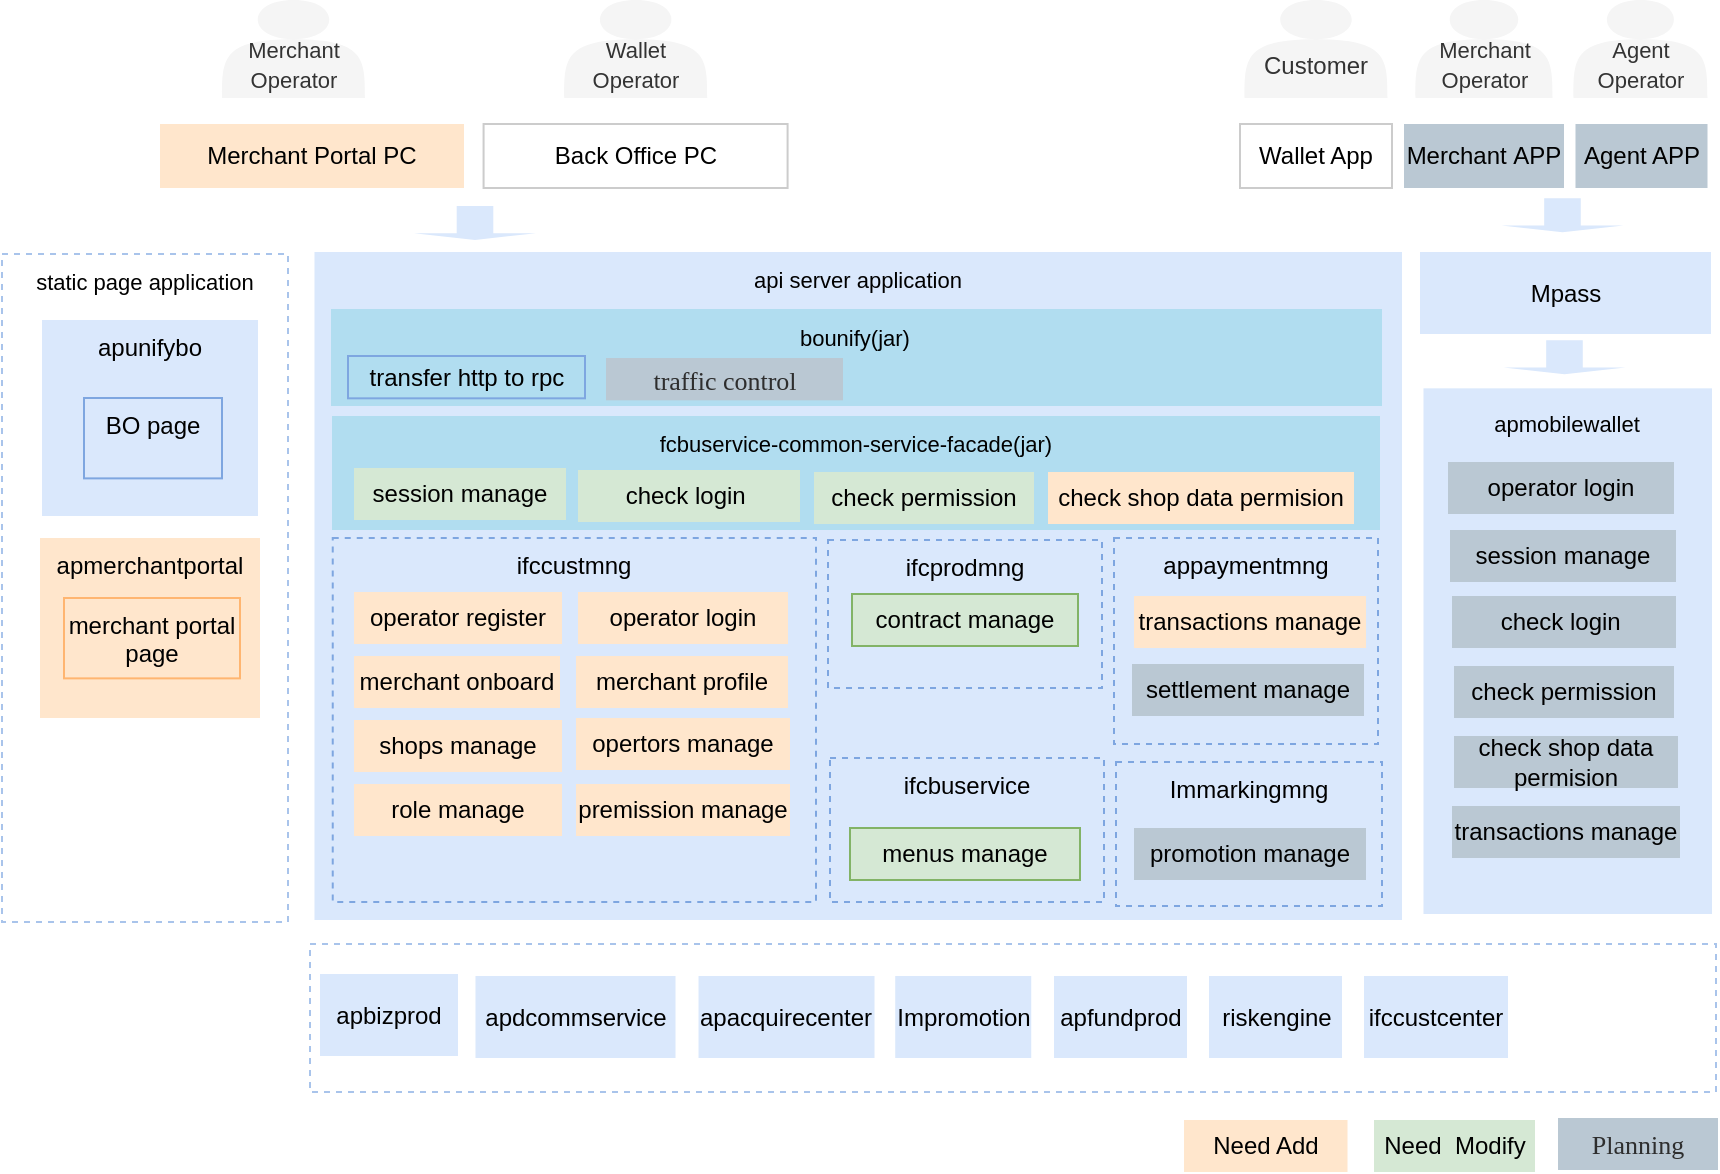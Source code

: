 <mxfile version="20.4.0" type="github" pages="3">
  <diagram id="l6IjyZo5fdcpN0Skcl8L" name="架构图">
    <mxGraphModel dx="2112" dy="905" grid="0" gridSize="10" guides="0" tooltips="1" connect="1" arrows="1" fold="1" page="0" pageScale="1" pageWidth="827" pageHeight="1169" math="0" shadow="0">
      <root>
        <mxCell id="0" />
        <mxCell id="1" parent="0" />
        <mxCell id="gUw__0QMvd1f6hiJ85dU-83" value="&lt;span style=&quot;font-size: 11px;&quot;&gt;api server application&lt;/span&gt;" style="rounded=0;whiteSpace=wrap;html=1;fillColor=#dae8fc;strokeColor=none;verticalAlign=top;" parent="1" vertex="1">
          <mxGeometry x="138.25" y="194" width="543.75" height="334" as="geometry" />
        </mxCell>
        <mxCell id="gUw__0QMvd1f6hiJ85dU-7" value="Merchant&amp;nbsp;APP" style="rounded=0;whiteSpace=wrap;html=1;fillColor=#bac8d3;strokeColor=none;" parent="1" vertex="1">
          <mxGeometry x="683" y="130" width="80" height="32" as="geometry" />
        </mxCell>
        <mxCell id="gUw__0QMvd1f6hiJ85dU-11" value="" style="rounded=0;whiteSpace=wrap;html=1;fillColor=#dae8fc;strokeColor=none;" parent="1" vertex="1">
          <mxGeometry x="692.74" y="262.17" width="144.25" height="262.83" as="geometry" />
        </mxCell>
        <mxCell id="gUw__0QMvd1f6hiJ85dU-13" value="Mpass" style="rounded=0;whiteSpace=wrap;html=1;fillColor=#dae8fc;strokeColor=none;" parent="1" vertex="1">
          <mxGeometry x="691" y="194" width="145.5" height="41" as="geometry" />
        </mxCell>
        <mxCell id="gUw__0QMvd1f6hiJ85dU-90" value="ifccustmng" style="rounded=0;whiteSpace=wrap;html=1;fillColor=none;strokeColor=#7EA6E0;dashed=1;verticalAlign=top;" parent="1" vertex="1">
          <mxGeometry x="147.37" y="337" width="241.63" height="182" as="geometry" />
        </mxCell>
        <mxCell id="gUw__0QMvd1f6hiJ85dU-91" value="appaymentmng" style="rounded=0;whiteSpace=wrap;html=1;fillColor=none;strokeColor=#7EA6E0;dashed=1;verticalAlign=top;" parent="1" vertex="1">
          <mxGeometry x="538" y="337" width="132" height="103" as="geometry" />
        </mxCell>
        <mxCell id="gUw__0QMvd1f6hiJ85dU-94" value="Immarkingmng" style="rounded=0;whiteSpace=wrap;html=1;fillColor=none;strokeColor=#7EA6E0;dashed=1;verticalAlign=top;" parent="1" vertex="1">
          <mxGeometry x="539" y="449" width="133" height="72" as="geometry" />
        </mxCell>
        <mxCell id="gUw__0QMvd1f6hiJ85dU-95" value="ifcbuservice" style="rounded=0;whiteSpace=wrap;html=1;fillColor=none;strokeColor=#7EA6E0;dashed=1;verticalAlign=top;" parent="1" vertex="1">
          <mxGeometry x="396" y="447" width="137" height="72" as="geometry" />
        </mxCell>
        <mxCell id="gUw__0QMvd1f6hiJ85dU-112" value="&lt;div style=&quot;text-align: start;&quot;&gt;&lt;span style=&quot;caret-color: rgb(46, 46, 46);&quot;&gt;Merchant Portal PC&lt;/span&gt;&lt;/div&gt;" style="rounded=0;whiteSpace=wrap;html=1;fillColor=#ffe6cc;strokeColor=none;" parent="1" vertex="1">
          <mxGeometry x="61.0" y="130" width="152" height="32" as="geometry" />
        </mxCell>
        <mxCell id="gUw__0QMvd1f6hiJ85dU-113" value="&lt;font style=&quot;font-size: 11px;&quot;&gt;&lt;br style=&quot;font-size: 11px;&quot;&gt;Agent&lt;br&gt;Operator&lt;/font&gt;" style="shape=actor;whiteSpace=wrap;html=1;fillColor=#f5f5f5;strokeColor=none;fontColor=#333333;" parent="1" vertex="1">
          <mxGeometry x="767.75" y="68" width="67" height="49" as="geometry" />
        </mxCell>
        <mxCell id="gUw__0QMvd1f6hiJ85dU-116" value="&lt;div style=&quot;text-align: start;&quot;&gt;&lt;span style=&quot;font-size: 11px; text-align: center;&quot;&gt;static page application&lt;/span&gt;&lt;br&gt;&lt;/div&gt;" style="rounded=0;whiteSpace=wrap;html=1;fillColor=none;dashed=1;verticalAlign=top;horizontal=1;strokeColor=#A9C4EB;" parent="1" vertex="1">
          <mxGeometry x="-18" y="195" width="143" height="334" as="geometry" />
        </mxCell>
        <mxCell id="gUw__0QMvd1f6hiJ85dU-124" value="&lt;span style=&quot;font-size: 11px;&quot;&gt;bounify(jar)&amp;nbsp;&lt;/span&gt;" style="rounded=0;whiteSpace=wrap;html=1;fillColor=#b1ddf0;strokeColor=none;verticalAlign=top;" parent="1" vertex="1">
          <mxGeometry x="146.5" y="222.5" width="525.5" height="48.5" as="geometry" />
        </mxCell>
        <mxCell id="gUw__0QMvd1f6hiJ85dU-128" value="ifcprodmng" style="rounded=0;whiteSpace=wrap;html=1;fillColor=none;strokeColor=#7EA6E0;dashed=1;align=center;horizontal=1;verticalAlign=top;" parent="1" vertex="1">
          <mxGeometry x="395" y="338" width="137" height="74" as="geometry" />
        </mxCell>
        <mxCell id="gUw__0QMvd1f6hiJ85dU-130" value="Agent APP" style="rounded=0;whiteSpace=wrap;html=1;fillColor=#bac8d3;strokeColor=none;" parent="1" vertex="1">
          <mxGeometry x="768.75" y="130" width="66" height="32" as="geometry" />
        </mxCell>
        <mxCell id="gUw__0QMvd1f6hiJ85dU-133" value="&lt;font style=&quot;font-size: 11px;&quot;&gt;&lt;br style=&quot;font-size: 11px;&quot;&gt;Merchant &lt;br&gt;Operator&lt;/font&gt;" style="shape=actor;whiteSpace=wrap;html=1;fillColor=#f5f5f5;strokeColor=none;fontColor=#333333;" parent="1" vertex="1">
          <mxGeometry x="92" y="68" width="71.5" height="49" as="geometry" />
        </mxCell>
        <mxCell id="gUw__0QMvd1f6hiJ85dU-134" value="&lt;font style=&quot;font-size: 11px;&quot;&gt;&lt;br style=&quot;font-size: 11px;&quot;&gt;Merchant&lt;br&gt;Operator&lt;/font&gt;" style="shape=actor;whiteSpace=wrap;html=1;fillColor=#f5f5f5;strokeColor=none;fontColor=#333333;" parent="1" vertex="1">
          <mxGeometry x="688.75" y="68" width="68.5" height="49" as="geometry" />
        </mxCell>
        <mxCell id="gUw__0QMvd1f6hiJ85dU-136" value="&lt;font style=&quot;font-size: 11px;&quot;&gt;&lt;br style=&quot;font-size: 11px;&quot;&gt;Wallet&lt;br&gt;Operator&lt;/font&gt;" style="shape=actor;whiteSpace=wrap;html=1;fillColor=#f5f5f5;strokeColor=none;fontColor=#333333;" parent="1" vertex="1">
          <mxGeometry x="263.13" y="68" width="71.5" height="49" as="geometry" />
        </mxCell>
        <mxCell id="gUw__0QMvd1f6hiJ85dU-137" value="&lt;div style=&quot;text-align: start;&quot;&gt;&lt;span style=&quot;caret-color: rgb(46, 46, 46);&quot;&gt;Back Office PC&lt;/span&gt;&lt;/div&gt;" style="rounded=0;whiteSpace=wrap;html=1;fillColor=none;strokeColor=#CCCCCC;" parent="1" vertex="1">
          <mxGeometry x="222.79" y="130" width="152" height="32" as="geometry" />
        </mxCell>
        <mxCell id="gUw__0QMvd1f6hiJ85dU-150" value="Need&amp;nbsp; Modify" style="rounded=0;whiteSpace=wrap;html=1;fillColor=#d5e8d4;strokeColor=none;" parent="1" vertex="1">
          <mxGeometry x="668" y="628" width="80.5" height="26" as="geometry" />
        </mxCell>
        <mxCell id="gUw__0QMvd1f6hiJ85dU-151" value="&lt;div style=&quot;text-align: start;&quot;&gt;&lt;span style=&quot;background-color: initial; font-size: 13px; caret-color: rgb(46, 46, 46);&quot;&gt;&lt;font face=&quot;Hei&quot; color=&quot;#2e2e2e&quot;&gt;Planning&lt;/font&gt;&lt;/span&gt;&lt;/div&gt;" style="rounded=0;whiteSpace=wrap;html=1;fillColor=#bac8d3;strokeColor=none;" parent="1" vertex="1">
          <mxGeometry x="760" y="627" width="80" height="26" as="geometry" />
        </mxCell>
        <mxCell id="gUw__0QMvd1f6hiJ85dU-153" value="" style="rounded=0;whiteSpace=wrap;html=1;dashed=1;fillColor=none;strokeColor=#A9C4EB;" parent="1" vertex="1">
          <mxGeometry x="136" y="540" width="703" height="74" as="geometry" />
        </mxCell>
        <mxCell id="gUw__0QMvd1f6hiJ85dU-164" value="apbizprod" style="rounded=0;whiteSpace=wrap;html=1;fillColor=#dae8fc;strokeColor=none;" parent="1" vertex="1">
          <mxGeometry x="141" y="555" width="69" height="41" as="geometry" />
        </mxCell>
        <mxCell id="gUw__0QMvd1f6hiJ85dU-165" value="apdcommservice" style="rounded=0;whiteSpace=wrap;html=1;fillColor=#dae8fc;strokeColor=none;" parent="1" vertex="1">
          <mxGeometry x="218.75" y="556" width="100" height="41" as="geometry" />
        </mxCell>
        <mxCell id="gUw__0QMvd1f6hiJ85dU-166" value="&lt;div style=&quot;text-align: left;&quot;&gt;apacquirecenter&lt;/div&gt;" style="rounded=0;whiteSpace=wrap;html=1;fillColor=#dae8fc;strokeColor=none;" parent="1" vertex="1">
          <mxGeometry x="330.26" y="556" width="88" height="41" as="geometry" />
        </mxCell>
        <mxCell id="gUw__0QMvd1f6hiJ85dU-167" value="Impromotion" style="rounded=0;whiteSpace=wrap;html=1;fillColor=#dae8fc;strokeColor=none;" parent="1" vertex="1">
          <mxGeometry x="428.62" y="556" width="68" height="41" as="geometry" />
        </mxCell>
        <mxCell id="gUw__0QMvd1f6hiJ85dU-168" value="apfundprod" style="rounded=0;whiteSpace=wrap;html=1;fillColor=#dae8fc;strokeColor=none;" parent="1" vertex="1">
          <mxGeometry x="508" y="556" width="66.5" height="41" as="geometry" />
        </mxCell>
        <mxCell id="gUw__0QMvd1f6hiJ85dU-176" value="riskengine" style="rounded=0;whiteSpace=wrap;html=1;fillColor=#dae8fc;strokeColor=none;" parent="1" vertex="1">
          <mxGeometry x="585.5" y="556" width="66.5" height="41" as="geometry" />
        </mxCell>
        <mxCell id="gUw__0QMvd1f6hiJ85dU-183" value="&lt;span style=&quot;font-size: 11px;&quot;&gt;fcbuservice-common-service-facade(jar)&lt;/span&gt;" style="rounded=0;whiteSpace=wrap;html=1;fillColor=#b1ddf0;strokeColor=none;verticalAlign=top;" parent="1" vertex="1">
          <mxGeometry x="147" y="276" width="524" height="57" as="geometry" />
        </mxCell>
        <mxCell id="gUw__0QMvd1f6hiJ85dU-179" value="ifccustcenter" style="rounded=0;whiteSpace=wrap;html=1;fillColor=#dae8fc;strokeColor=none;" parent="1" vertex="1">
          <mxGeometry x="663" y="556" width="72" height="41" as="geometry" />
        </mxCell>
        <mxCell id="gUw__0QMvd1f6hiJ85dU-152" value="session manage" style="rounded=0;whiteSpace=wrap;html=1;fillColor=#d5e8d4;strokeColor=none;" parent="1" vertex="1">
          <mxGeometry x="158" y="302" width="106" height="26" as="geometry" />
        </mxCell>
        <mxCell id="gUw__0QMvd1f6hiJ85dU-147" value="check login&amp;nbsp;" style="rounded=0;whiteSpace=wrap;html=1;fillColor=#bac8d3;strokeColor=none;" parent="1" vertex="1">
          <mxGeometry x="707" y="366" width="112" height="26" as="geometry" />
        </mxCell>
        <mxCell id="gUw__0QMvd1f6hiJ85dU-186" value="check shop data permision" style="rounded=0;whiteSpace=wrap;html=1;fillColor=#ffe6cc;strokeColor=none;" parent="1" vertex="1">
          <mxGeometry x="505" y="304" width="153" height="26" as="geometry" />
        </mxCell>
        <mxCell id="gUw__0QMvd1f6hiJ85dU-191" value="&lt;span style=&quot;text-align: start; caret-color: rgb(46, 46, 46);&quot;&gt;apunifybo&lt;/span&gt;" style="rounded=0;whiteSpace=wrap;html=1;fillColor=#dae8fc;verticalAlign=top;strokeColor=none;" parent="1" vertex="1">
          <mxGeometry x="2" y="228" width="108" height="98" as="geometry" />
        </mxCell>
        <mxCell id="gUw__0QMvd1f6hiJ85dU-192" value="&lt;div style=&quot;&quot;&gt;&lt;span style=&quot;background-color: initial;&quot;&gt;apmerchantportal&lt;/span&gt;&lt;/div&gt;" style="rounded=0;whiteSpace=wrap;html=1;fillColor=#ffe6cc;strokeColor=none;align=center;verticalAlign=top;" parent="1" vertex="1">
          <mxGeometry x="1" y="337" width="110" height="90" as="geometry" />
        </mxCell>
        <mxCell id="gUw__0QMvd1f6hiJ85dU-196" value="transfer http to rpc" style="rounded=0;whiteSpace=wrap;html=1;fillColor=none;strokeColor=#7EA6E0;" parent="1" vertex="1">
          <mxGeometry x="155" y="246" width="118.5" height="21.17" as="geometry" />
        </mxCell>
        <mxCell id="gUw__0QMvd1f6hiJ85dU-203" value="&lt;span style=&quot;caret-color: rgb(46, 46, 46); color: rgb(46, 46, 46); font-family: Hei; font-size: 13px; text-align: start; text-size-adjust: auto;&quot;&gt;traffic control&lt;/span&gt;" style="rounded=0;whiteSpace=wrap;html=1;fillColor=#bac8d3;strokeColor=none;" parent="1" vertex="1">
          <mxGeometry x="284" y="247" width="118.5" height="21.17" as="geometry" />
        </mxCell>
        <mxCell id="gUw__0QMvd1f6hiJ85dU-216" value="Need Add" style="rounded=0;whiteSpace=wrap;html=1;fillColor=#ffe6cc;strokeColor=none;" parent="1" vertex="1">
          <mxGeometry x="573" y="628" width="81.75" height="26" as="geometry" />
        </mxCell>
        <mxCell id="0PItweGvUpUwZC_dojW7-5" value="" style="shape=singleArrow;direction=south;whiteSpace=wrap;html=1;strokeColor=none;fillColor=#dae8fc;" vertex="1" parent="1">
          <mxGeometry x="188" y="171" width="61" height="17" as="geometry" />
        </mxCell>
        <mxCell id="0PItweGvUpUwZC_dojW7-6" value="" style="shape=singleArrow;direction=south;whiteSpace=wrap;html=1;strokeColor=none;fillColor=#dae8fc;" vertex="1" parent="1">
          <mxGeometry x="731.74" y="167.17" width="61" height="17" as="geometry" />
        </mxCell>
        <mxCell id="0PItweGvUpUwZC_dojW7-8" value="" style="shape=singleArrow;direction=south;whiteSpace=wrap;html=1;strokeColor=none;fillColor=#dae8fc;" vertex="1" parent="1">
          <mxGeometry x="732.74" y="238.17" width="61" height="17" as="geometry" />
        </mxCell>
        <mxCell id="0PItweGvUpUwZC_dojW7-10" value="apmobilewallet" style="text;html=1;strokeColor=none;fillColor=none;align=center;verticalAlign=middle;whiteSpace=wrap;rounded=0;fontSize=11;" vertex="1" parent="1">
          <mxGeometry x="699.37" y="265.17" width="131" height="30" as="geometry" />
        </mxCell>
        <mxCell id="0PItweGvUpUwZC_dojW7-12" value="&lt;br&gt;Customer" style="shape=actor;whiteSpace=wrap;html=1;fillColor=#f5f5f5;strokeColor=none;fontColor=#333333;" vertex="1" parent="1">
          <mxGeometry x="603.25" y="68" width="71.5" height="49" as="geometry" />
        </mxCell>
        <mxCell id="0PItweGvUpUwZC_dojW7-13" value="&lt;div style=&quot;text-align: start;&quot;&gt;&lt;span style=&quot;caret-color: rgb(46, 46, 46);&quot;&gt;Wallet App&lt;/span&gt;&lt;/div&gt;" style="rounded=0;whiteSpace=wrap;html=1;fillColor=none;strokeColor=#CCCCCC;" vertex="1" parent="1">
          <mxGeometry x="601" y="130" width="76" height="32" as="geometry" />
        </mxCell>
        <mxCell id="0PItweGvUpUwZC_dojW7-14" value="merchant portal page" style="rounded=0;whiteSpace=wrap;html=1;fillColor=none;strokeColor=#FFB570;verticalAlign=top;" vertex="1" parent="1">
          <mxGeometry x="13" y="367" width="88" height="40.19" as="geometry" />
        </mxCell>
        <mxCell id="0PItweGvUpUwZC_dojW7-16" value="BO page" style="rounded=0;whiteSpace=wrap;html=1;fillColor=none;strokeColor=#7EA6E0;verticalAlign=top;" vertex="1" parent="1">
          <mxGeometry x="23" y="267" width="69" height="40.19" as="geometry" />
        </mxCell>
        <mxCell id="0PItweGvUpUwZC_dojW7-18" value="operator register" style="rounded=0;whiteSpace=wrap;html=1;fillColor=#ffe6cc;strokeColor=none;" vertex="1" parent="1">
          <mxGeometry x="158" y="364" width="104" height="26" as="geometry" />
        </mxCell>
        <mxCell id="0PItweGvUpUwZC_dojW7-19" value="operator login" style="rounded=0;whiteSpace=wrap;html=1;fillColor=#ffe6cc;strokeColor=none;" vertex="1" parent="1">
          <mxGeometry x="270" y="364" width="105" height="26" as="geometry" />
        </mxCell>
        <mxCell id="0PItweGvUpUwZC_dojW7-20" value="merchant profile" style="rounded=0;whiteSpace=wrap;html=1;fillColor=#ffe6cc;strokeColor=none;" vertex="1" parent="1">
          <mxGeometry x="269" y="396" width="106" height="26" as="geometry" />
        </mxCell>
        <mxCell id="0PItweGvUpUwZC_dojW7-21" value="merchant onboard" style="rounded=0;whiteSpace=wrap;html=1;fillColor=#ffe6cc;strokeColor=none;" vertex="1" parent="1">
          <mxGeometry x="158" y="396" width="103" height="26" as="geometry" />
        </mxCell>
        <mxCell id="0PItweGvUpUwZC_dojW7-22" value="shops manage" style="rounded=0;whiteSpace=wrap;html=1;fillColor=#ffe6cc;strokeColor=none;" vertex="1" parent="1">
          <mxGeometry x="158" y="428" width="104" height="26" as="geometry" />
        </mxCell>
        <mxCell id="0PItweGvUpUwZC_dojW7-23" value="contract manage" style="rounded=0;whiteSpace=wrap;html=1;fillColor=#d5e8d4;strokeColor=#82b366;" vertex="1" parent="1">
          <mxGeometry x="407" y="365" width="113" height="26" as="geometry" />
        </mxCell>
        <mxCell id="0PItweGvUpUwZC_dojW7-24" value="transactions manage" style="rounded=0;whiteSpace=wrap;html=1;fillColor=#ffe6cc;strokeColor=none;" vertex="1" parent="1">
          <mxGeometry x="548" y="366" width="116" height="26" as="geometry" />
        </mxCell>
        <mxCell id="0PItweGvUpUwZC_dojW7-26" value="opertors manage" style="rounded=0;whiteSpace=wrap;html=1;fillColor=#ffe6cc;strokeColor=none;" vertex="1" parent="1">
          <mxGeometry x="269" y="427" width="107" height="26" as="geometry" />
        </mxCell>
        <mxCell id="0PItweGvUpUwZC_dojW7-27" value="menus manage" style="rounded=0;whiteSpace=wrap;html=1;fillColor=#d5e8d4;strokeColor=#82b366;" vertex="1" parent="1">
          <mxGeometry x="406" y="482" width="115" height="26" as="geometry" />
        </mxCell>
        <mxCell id="0PItweGvUpUwZC_dojW7-32" value="settlement manage" style="rounded=0;whiteSpace=wrap;html=1;fillColor=#bac8d3;strokeColor=none;" vertex="1" parent="1">
          <mxGeometry x="547" y="400" width="116" height="26" as="geometry" />
        </mxCell>
        <mxCell id="0PItweGvUpUwZC_dojW7-34" value="promotion manage" style="rounded=0;whiteSpace=wrap;html=1;fillColor=#bac8d3;strokeColor=none;" vertex="1" parent="1">
          <mxGeometry x="548" y="482" width="116" height="26" as="geometry" />
        </mxCell>
        <mxCell id="0PItweGvUpUwZC_dojW7-35" value="operator login" style="rounded=0;whiteSpace=wrap;html=1;fillColor=#bac8d3;strokeColor=none;" vertex="1" parent="1">
          <mxGeometry x="705" y="299" width="113" height="26" as="geometry" />
        </mxCell>
        <mxCell id="0PItweGvUpUwZC_dojW7-36" value="transactions manage" style="rounded=0;whiteSpace=wrap;html=1;fillColor=#bac8d3;strokeColor=none;" vertex="1" parent="1">
          <mxGeometry x="707" y="471" width="114" height="26" as="geometry" />
        </mxCell>
        <mxCell id="0tpOPE05l1c76A8RjWi4-1" value="role manage" style="rounded=0;whiteSpace=wrap;html=1;fillColor=#ffe6cc;strokeColor=none;" vertex="1" parent="1">
          <mxGeometry x="158" y="460" width="104" height="26" as="geometry" />
        </mxCell>
        <mxCell id="0tpOPE05l1c76A8RjWi4-2" value="premission manage" style="rounded=0;whiteSpace=wrap;html=1;fillColor=#ffe6cc;strokeColor=none;" vertex="1" parent="1">
          <mxGeometry x="269" y="460" width="107" height="26" as="geometry" />
        </mxCell>
        <mxCell id="0tpOPE05l1c76A8RjWi4-3" value="session manage" style="rounded=0;whiteSpace=wrap;html=1;fillColor=#bac8d3;strokeColor=none;" vertex="1" parent="1">
          <mxGeometry x="706" y="333" width="113" height="26" as="geometry" />
        </mxCell>
        <mxCell id="0tpOPE05l1c76A8RjWi4-4" value="check permission" style="rounded=0;whiteSpace=wrap;html=1;fillColor=#bac8d3;strokeColor=none;" vertex="1" parent="1">
          <mxGeometry x="708" y="401" width="110" height="26" as="geometry" />
        </mxCell>
        <mxCell id="0tpOPE05l1c76A8RjWi4-5" value="check shop data permision" style="rounded=0;whiteSpace=wrap;html=1;fillColor=#bac8d3;strokeColor=none;" vertex="1" parent="1">
          <mxGeometry x="708" y="436" width="112" height="26" as="geometry" />
        </mxCell>
        <mxCell id="0tpOPE05l1c76A8RjWi4-6" value="check login&amp;nbsp;" style="rounded=0;whiteSpace=wrap;html=1;fillColor=#d5e8d4;strokeColor=none;" vertex="1" parent="1">
          <mxGeometry x="270" y="303" width="111" height="26" as="geometry" />
        </mxCell>
        <mxCell id="0tpOPE05l1c76A8RjWi4-8" value="check permission" style="rounded=0;whiteSpace=wrap;html=1;fillColor=#d5e8d4;strokeColor=none;" vertex="1" parent="1">
          <mxGeometry x="388" y="304" width="110" height="26" as="geometry" />
        </mxCell>
      </root>
    </mxGraphModel>
  </diagram>
  <diagram id="NJrbrJyJQJAPIaUyY62x" name="网络拓扑">
    <mxGraphModel dx="-514" dy="546" grid="0" gridSize="10" guides="0" tooltips="1" connect="1" arrows="1" fold="1" page="0" pageScale="1" pageWidth="827" pageHeight="1169" math="0" shadow="0">
      <root>
        <mxCell id="0" />
        <mxCell id="1" parent="0" />
        <mxCell id="pxnleNEEJ_q1W1uwg3gZ-45" value="" style="verticalLabelPosition=bottom;verticalAlign=top;html=1;shape=mxgraph.basic.rect;fillColor2=none;strokeWidth=1;size=20;indent=5;" vertex="1" parent="1">
          <mxGeometry x="1054" y="195" width="887" height="791" as="geometry" />
        </mxCell>
        <mxCell id="pxnleNEEJ_q1W1uwg3gZ-51" style="edgeStyle=orthogonalEdgeStyle;rounded=0;orthogonalLoop=1;jettySize=auto;html=1;" edge="1" parent="1" source="pxnleNEEJ_q1W1uwg3gZ-37" target="pxnleNEEJ_q1W1uwg3gZ-50">
          <mxGeometry relative="1" as="geometry" />
        </mxCell>
        <mxCell id="Ul7ilkH2tTHC6hC8gkXl-3" value="HTTPS" style="edgeLabel;html=1;align=center;verticalAlign=middle;resizable=0;points=[];" vertex="1" connectable="0" parent="pxnleNEEJ_q1W1uwg3gZ-51">
          <mxGeometry x="-0.947" y="2" relative="1" as="geometry">
            <mxPoint y="18" as="offset" />
          </mxGeometry>
        </mxCell>
        <mxCell id="pxnleNEEJ_q1W1uwg3gZ-37" value="" style="image;html=1;labelBackgroundColor=#ffffff;image=img/lib/clip_art/networking/Cloud_128x128.png;rounded=1;shadow=0;comic=0;strokeWidth=2;fontSize=22;labelPosition=center;verticalLabelPosition=top;align=center;verticalAlign=bottom;" vertex="1" parent="1">
          <mxGeometry x="1428" y="71" width="80" height="80" as="geometry" />
        </mxCell>
        <mxCell id="pxnleNEEJ_q1W1uwg3gZ-46" value="Publlic Cloud" style="edgeLabel;html=1;align=center;verticalAlign=middle;resizable=0;points=[];" vertex="1" connectable="0" parent="1">
          <mxGeometry x="1122" y="227.997" as="geometry">
            <mxPoint x="-21" y="-6" as="offset" />
          </mxGeometry>
        </mxCell>
        <mxCell id="pxnleNEEJ_q1W1uwg3gZ-49" value="WAF" style="edgeLabel;html=1;align=center;verticalAlign=middle;resizable=0;points=[];" vertex="1" connectable="0" parent="1">
          <mxGeometry x="1704" y="392.997" as="geometry">
            <mxPoint x="-236" y="-1" as="offset" />
          </mxGeometry>
        </mxCell>
        <mxCell id="pxnleNEEJ_q1W1uwg3gZ-56" style="edgeStyle=orthogonalEdgeStyle;rounded=0;orthogonalLoop=1;jettySize=auto;html=1;entryX=0.5;entryY=0;entryDx=0;entryDy=0;entryPerimeter=0;" edge="1" parent="1" source="pxnleNEEJ_q1W1uwg3gZ-50" target="pxnleNEEJ_q1W1uwg3gZ-55">
          <mxGeometry relative="1" as="geometry" />
        </mxCell>
        <mxCell id="pxnleNEEJ_q1W1uwg3gZ-50" value="" style="sketch=0;points=[[0,0,0],[0.25,0,0],[0.5,0,0],[0.75,0,0],[1,0,0],[0,1,0],[0.25,1,0],[0.5,1,0],[0.75,1,0],[1,1,0],[0,0.25,0],[0,0.5,0],[0,0.75,0],[1,0.25,0],[1,0.5,0],[1,0.75,0]];outlineConnect=0;fontColor=#232F3E;gradientColor=#F54749;gradientDirection=north;fillColor=#C7131F;strokeColor=#ffffff;dashed=0;verticalLabelPosition=bottom;verticalAlign=top;align=center;html=1;fontSize=12;fontStyle=0;aspect=fixed;shape=mxgraph.aws4.resourceIcon;resIcon=mxgraph.aws4.waf;" vertex="1" parent="1">
          <mxGeometry x="1432" y="302" width="71" height="78" as="geometry" />
        </mxCell>
        <mxCell id="pxnleNEEJ_q1W1uwg3gZ-52" value="" style="sketch=0;points=[[0,0,0],[0.25,0,0],[0.5,0,0],[0.75,0,0],[1,0,0],[0,1,0],[0.25,1,0],[0.5,1,0],[0.75,1,0],[1,1,0],[0,0.25,0],[0,0.5,0],[0,0.75,0],[1,0.25,0],[1,0.5,0],[1,0.75,0]];outlineConnect=0;fontColor=#232F3E;gradientColor=#945DF2;gradientDirection=north;fillColor=#5A30B5;strokeColor=#ffffff;dashed=0;verticalLabelPosition=bottom;verticalAlign=top;align=center;html=1;fontSize=12;fontStyle=0;aspect=fixed;shape=mxgraph.aws4.resourceIcon;resIcon=mxgraph.aws4.cloudfront;" vertex="1" parent="1">
          <mxGeometry x="1711" y="219" width="78" height="78" as="geometry" />
        </mxCell>
        <mxCell id="pxnleNEEJ_q1W1uwg3gZ-53" value="CDN" style="edgeLabel;html=1;align=center;verticalAlign=middle;resizable=0;points=[];" vertex="1" connectable="0" parent="1">
          <mxGeometry x="1769" y="323.997" as="geometry">
            <mxPoint x="-21" y="-6" as="offset" />
          </mxGeometry>
        </mxCell>
        <mxCell id="pxnleNEEJ_q1W1uwg3gZ-55" value="" style="sketch=0;points=[[0,0,0],[0.25,0,0],[0.5,0,0],[0.75,0,0],[1,0,0],[0,1,0],[0.25,1,0],[0.5,1,0],[0.75,1,0],[1,1,0],[0,0.25,0],[0,0.5,0],[0,0.75,0],[1,0.25,0],[1,0.5,0],[1,0.75,0]];outlineConnect=0;fontColor=#232F3E;gradientColor=#F54749;gradientDirection=north;fillColor=#C7131F;strokeColor=#ffffff;dashed=0;verticalLabelPosition=bottom;verticalAlign=top;align=center;html=1;fontSize=12;fontStyle=0;aspect=fixed;shape=mxgraph.aws4.resourceIcon;resIcon=mxgraph.aws4.shield;" vertex="1" parent="1">
          <mxGeometry x="1429" y="423" width="78" height="78" as="geometry" />
        </mxCell>
        <mxCell id="pxnleNEEJ_q1W1uwg3gZ-57" style="edgeStyle=orthogonalEdgeStyle;rounded=0;orthogonalLoop=1;jettySize=auto;html=1;entryX=0;entryY=0.5;entryDx=0;entryDy=0;entryPerimeter=0;" edge="1" parent="1">
          <mxGeometry relative="1" as="geometry">
            <mxPoint x="1472" y="239" as="sourcePoint" />
            <mxPoint x="1712" y="239" as="targetPoint" />
          </mxGeometry>
        </mxCell>
        <mxCell id="pxnleNEEJ_q1W1uwg3gZ-58" value="static web content&amp;nbsp;" style="edgeLabel;html=1;align=center;verticalAlign=middle;resizable=0;points=[];" vertex="1" connectable="0" parent="pxnleNEEJ_q1W1uwg3gZ-57">
          <mxGeometry x="-0.304" relative="1" as="geometry">
            <mxPoint x="29" y="-17" as="offset" />
          </mxGeometry>
        </mxCell>
        <mxCell id="pxnleNEEJ_q1W1uwg3gZ-60" value="Shield" style="edgeLabel;html=1;align=center;verticalAlign=middle;resizable=0;points=[];" vertex="1" connectable="0" parent="1">
          <mxGeometry x="1702" y="513.997" as="geometry">
            <mxPoint x="-236" y="-1" as="offset" />
          </mxGeometry>
        </mxCell>
        <mxCell id="pxnleNEEJ_q1W1uwg3gZ-61" value="DDOS protection" style="edgeLabel;html=1;align=center;verticalAlign=middle;resizable=0;points=[];" vertex="1" connectable="0" parent="1">
          <mxGeometry x="1372" y="459.997" as="geometry">
            <mxPoint x="-12" y="-4" as="offset" />
          </mxGeometry>
        </mxCell>
        <mxCell id="pxnleNEEJ_q1W1uwg3gZ-65" value="Firewall" style="edgeLabel;html=1;align=center;verticalAlign=middle;resizable=0;points=[];" vertex="1" connectable="0" parent="1">
          <mxGeometry x="1378" y="346.997" as="geometry">
            <mxPoint y="-4" as="offset" />
          </mxGeometry>
        </mxCell>
        <mxCell id="pxnleNEEJ_q1W1uwg3gZ-67" value="" style="verticalLabelPosition=bottom;verticalAlign=top;html=1;shape=mxgraph.basic.rect;fillColor2=none;strokeWidth=1;size=20;indent=5;" vertex="1" parent="1">
          <mxGeometry x="1095" y="551" width="810" height="423" as="geometry" />
        </mxCell>
        <mxCell id="pxnleNEEJ_q1W1uwg3gZ-68" value="VPC" style="edgeLabel;html=1;align=center;verticalAlign=middle;resizable=0;points=[];" vertex="1" connectable="0" parent="1">
          <mxGeometry x="1227" y="568.997" as="geometry">
            <mxPoint x="-98" y="2" as="offset" />
          </mxGeometry>
        </mxCell>
        <mxCell id="OC6Tf1tVyZVRk4eGL-ns-2" style="edgeStyle=orthogonalEdgeStyle;rounded=0;orthogonalLoop=1;jettySize=auto;html=1;" edge="1" parent="1" source="pxnleNEEJ_q1W1uwg3gZ-70">
          <mxGeometry relative="1" as="geometry">
            <mxPoint x="1468" y="698" as="targetPoint" />
          </mxGeometry>
        </mxCell>
        <mxCell id="pxnleNEEJ_q1W1uwg3gZ-70" value="" style="sketch=0;points=[[0,0,0],[0.25,0,0],[0.5,0,0],[0.75,0,0],[1,0,0],[0,1,0],[0.25,1,0],[0.5,1,0],[0.75,1,0],[1,1,0],[0,0.25,0],[0,0.5,0],[0,0.75,0],[1,0.25,0],[1,0.5,0],[1,0.75,0]];outlineConnect=0;fontColor=#232F3E;gradientColor=#945DF2;gradientDirection=north;fillColor=#5A30B5;strokeColor=#ffffff;dashed=0;verticalLabelPosition=bottom;verticalAlign=top;align=center;html=1;fontSize=12;fontStyle=0;aspect=fixed;shape=mxgraph.aws4.resourceIcon;resIcon=mxgraph.aws4.elastic_load_balancing;" vertex="1" parent="1">
          <mxGeometry x="1429" y="580" width="78" height="78" as="geometry" />
        </mxCell>
        <mxCell id="pxnleNEEJ_q1W1uwg3gZ-71" style="edgeStyle=orthogonalEdgeStyle;rounded=0;orthogonalLoop=1;jettySize=auto;html=1;exitX=0.5;exitY=1;exitDx=0;exitDy=0;exitPerimeter=0;" edge="1" parent="1" source="pxnleNEEJ_q1W1uwg3gZ-55">
          <mxGeometry relative="1" as="geometry">
            <mxPoint x="1476.997" y="532" as="sourcePoint" />
            <mxPoint x="1467" y="580" as="targetPoint" />
          </mxGeometry>
        </mxCell>
        <mxCell id="pxnleNEEJ_q1W1uwg3gZ-72" value="NLB" style="edgeLabel;html=1;align=center;verticalAlign=middle;resizable=0;points=[];" vertex="1" connectable="0" parent="1">
          <mxGeometry x="1704" y="672.997" as="geometry">
            <mxPoint x="-236" y="-1" as="offset" />
          </mxGeometry>
        </mxCell>
        <mxCell id="pxnleNEEJ_q1W1uwg3gZ-75" style="edgeStyle=orthogonalEdgeStyle;rounded=0;orthogonalLoop=1;jettySize=auto;html=1;exitX=0;exitY=0.5;exitDx=0;exitDy=0;exitPerimeter=0;" edge="1" parent="1" source="pxnleNEEJ_q1W1uwg3gZ-52">
          <mxGeometry relative="1" as="geometry">
            <mxPoint x="1481" y="268" as="sourcePoint" />
            <mxPoint x="1468" y="258" as="targetPoint" />
            <Array as="points" />
          </mxGeometry>
        </mxCell>
        <mxCell id="pxnleNEEJ_q1W1uwg3gZ-76" value="&lt;span style=&quot;font-size: 12px;&quot;&gt;get source when&amp;nbsp;&lt;/span&gt;&lt;span style=&quot;font-size: 12px;&quot;&gt;content empty&amp;nbsp;&lt;/span&gt;" style="edgeLabel;html=1;align=center;verticalAlign=middle;resizable=0;points=[];" vertex="1" connectable="0" parent="pxnleNEEJ_q1W1uwg3gZ-75">
          <mxGeometry x="-0.304" relative="1" as="geometry">
            <mxPoint x="-17" y="16" as="offset" />
          </mxGeometry>
        </mxCell>
        <mxCell id="Ko_dO4mjGzbzOHjpeMSx-1" value="&lt;font style=&quot;font-size: 11px;&quot;&gt;Web Page：https://xxx/web/&lt;/font&gt;merchant-portal/&lt;br&gt;Web API：&amp;nbsp; &amp;nbsp;https://xxx/webapi/merchant-portal/" style="text;html=1;strokeColor=none;fillColor=none;align=left;verticalAlign=middle;whiteSpace=wrap;rounded=0;fontSize=11;" vertex="1" parent="1">
          <mxGeometry x="1503" y="31" width="288" height="30" as="geometry" />
        </mxCell>
        <mxCell id="Ul7ilkH2tTHC6hC8gkXl-13" style="edgeStyle=orthogonalEdgeStyle;rounded=0;orthogonalLoop=1;jettySize=auto;html=1;entryX=0.5;entryY=0;entryDx=0;entryDy=0;entryPerimeter=0;" edge="1" parent="1" source="Ko_dO4mjGzbzOHjpeMSx-4" target="Ul7ilkH2tTHC6hC8gkXl-9">
          <mxGeometry relative="1" as="geometry">
            <Array as="points">
              <mxPoint x="1467" y="825" />
              <mxPoint x="1274" y="825" />
            </Array>
          </mxGeometry>
        </mxCell>
        <mxCell id="Ul7ilkH2tTHC6hC8gkXl-14" value="Page" style="edgeLabel;html=1;align=center;verticalAlign=middle;resizable=0;points=[];" vertex="1" connectable="0" parent="Ul7ilkH2tTHC6hC8gkXl-13">
          <mxGeometry x="0.392" relative="1" as="geometry">
            <mxPoint x="23" as="offset" />
          </mxGeometry>
        </mxCell>
        <mxCell id="Ko_dO4mjGzbzOHjpeMSx-4" value="" style="sketch=0;points=[[0,0,0],[0.25,0,0],[0.5,0,0],[0.75,0,0],[1,0,0],[0,1,0],[0.25,1,0],[0.5,1,0],[0.75,1,0],[1,1,0],[0,0.25,0],[0,0.5,0],[0,0.75,0],[1,0.25,0],[1,0.5,0],[1,0.75,0]];outlineConnect=0;fontColor=#232F3E;gradientColor=#60A337;gradientDirection=north;fillColor=#277116;strokeColor=#ffffff;dashed=0;verticalLabelPosition=bottom;verticalAlign=top;align=center;html=1;fontSize=12;fontStyle=0;aspect=fixed;shape=mxgraph.aws4.resourceIcon;resIcon=mxgraph.aws4.cost_and_usage_report;" vertex="1" parent="1">
          <mxGeometry x="1428" y="702" width="78" height="78" as="geometry" />
        </mxCell>
        <mxCell id="Ko_dO4mjGzbzOHjpeMSx-6" value="Nginx" style="edgeLabel;html=1;align=center;verticalAlign=middle;resizable=0;points=[];" vertex="1" connectable="0" parent="1">
          <mxGeometry x="1479" y="801.997" as="geometry">
            <mxPoint x="-12" y="-4" as="offset" />
          </mxGeometry>
        </mxCell>
        <mxCell id="Ul7ilkH2tTHC6hC8gkXl-5" value="&lt;span style=&quot;color: rgb(0, 0, 0); font-family: Helvetica; font-size: 11px; font-style: normal; font-variant-ligatures: normal; font-variant-caps: normal; font-weight: 400; letter-spacing: normal; orphans: 2; text-align: center; text-indent: 0px; text-transform: none; widows: 2; word-spacing: 0px; -webkit-text-stroke-width: 0px; background-color: rgb(255, 255, 255); text-decoration-thickness: initial; text-decoration-style: initial; text-decoration-color: initial; float: none; display: inline !important;&quot;&gt;&amp;nbsp;Merchant Portal&lt;/span&gt;" style="text;whiteSpace=wrap;html=1;" vertex="1" parent="1">
          <mxGeometry x="1324" y="-28" width="96" height="36" as="geometry" />
        </mxCell>
        <mxCell id="Ul7ilkH2tTHC6hC8gkXl-6" value="&lt;span style=&quot;color: rgb(0, 0, 0); font-family: Helvetica; font-size: 11px; font-style: normal; font-variant-ligatures: normal; font-variant-caps: normal; font-weight: 400; letter-spacing: normal; orphans: 2; text-align: center; text-indent: 0px; text-transform: none; widows: 2; word-spacing: 0px; -webkit-text-stroke-width: 0px; background-color: rgb(255, 255, 255); text-decoration-thickness: initial; text-decoration-style: initial; text-decoration-color: initial; float: none; display: inline !important;&quot;&gt;Internet&lt;/span&gt;" style="text;whiteSpace=wrap;html=1;" vertex="1" parent="1">
          <mxGeometry x="1360" y="97" width="75" height="36" as="geometry" />
        </mxCell>
        <mxCell id="Ul7ilkH2tTHC6hC8gkXl-8" style="edgeStyle=orthogonalEdgeStyle;rounded=0;orthogonalLoop=1;jettySize=auto;html=1;entryX=0.5;entryY=0;entryDx=0;entryDy=0;" edge="1" parent="1" source="Ul7ilkH2tTHC6hC8gkXl-7" target="pxnleNEEJ_q1W1uwg3gZ-37">
          <mxGeometry relative="1" as="geometry" />
        </mxCell>
        <mxCell id="Ul7ilkH2tTHC6hC8gkXl-7" value="" style="sketch=0;outlineConnect=0;gradientColor=none;fontColor=#545B64;strokeColor=none;fillColor=#879196;dashed=0;verticalLabelPosition=bottom;verticalAlign=top;align=center;html=1;fontSize=12;fontStyle=0;aspect=fixed;shape=mxgraph.aws4.illustration_desktop;pointerEvents=1" vertex="1" parent="1">
          <mxGeometry x="1436" y="-51.99" width="64" height="75.99" as="geometry" />
        </mxCell>
        <mxCell id="Ul7ilkH2tTHC6hC8gkXl-9" value="" style="sketch=0;points=[[0,0,0],[0.25,0,0],[0.5,0,0],[0.75,0,0],[1,0,0],[0,1,0],[0.25,1,0],[0.5,1,0],[0.75,1,0],[1,1,0],[0,0.25,0],[0,0.5,0],[0,0.75,0],[1,0.25,0],[1,0.5,0],[1,0.75,0]];outlineConnect=0;fontColor=#232F3E;gradientColor=#F78E04;gradientDirection=north;fillColor=#D05C17;strokeColor=#ffffff;dashed=0;verticalLabelPosition=bottom;verticalAlign=top;align=center;html=1;fontSize=12;fontStyle=0;aspect=fixed;shape=mxgraph.aws4.resourceIcon;resIcon=mxgraph.aws4.containers;" vertex="1" parent="1">
          <mxGeometry x="1235" y="856" width="78" height="78" as="geometry" />
        </mxCell>
        <mxCell id="Ul7ilkH2tTHC6hC8gkXl-10" value="" style="sketch=0;points=[[0,0,0],[0.25,0,0],[0.5,0,0],[0.75,0,0],[1,0,0],[0,1,0],[0.25,1,0],[0.5,1,0],[0.75,1,0],[1,1,0],[0,0.25,0],[0,0.5,0],[0,0.75,0],[1,0.25,0],[1,0.5,0],[1,0.75,0]];outlineConnect=0;fontColor=#232F3E;gradientColor=#F78E04;gradientDirection=north;fillColor=#D05C17;strokeColor=#ffffff;dashed=0;verticalLabelPosition=bottom;verticalAlign=top;align=center;html=1;fontSize=12;fontStyle=0;aspect=fixed;shape=mxgraph.aws4.resourceIcon;resIcon=mxgraph.aws4.containers;" vertex="1" parent="1">
          <mxGeometry x="1526" y="863" width="78" height="78" as="geometry" />
        </mxCell>
        <mxCell id="Ul7ilkH2tTHC6hC8gkXl-21" value="&lt;span style=&quot;color: rgb(0, 0, 0); font-family: Helvetica; font-size: 11px; font-style: normal; font-variant-ligatures: normal; font-variant-caps: normal; font-weight: 400; letter-spacing: normal; orphans: 2; text-align: center; text-indent: 0px; text-transform: none; widows: 2; word-spacing: 0px; -webkit-text-stroke-width: 0px; background-color: rgb(255, 255, 255); text-decoration-thickness: initial; text-decoration-style: initial; text-decoration-color: initial; float: none; display: inline !important;&quot;&gt;static page application&lt;/span&gt;" style="text;whiteSpace=wrap;html=1;" vertex="1" parent="1">
          <mxGeometry x="1211" y="942" width="186" height="36" as="geometry" />
        </mxCell>
        <mxCell id="Ul7ilkH2tTHC6hC8gkXl-22" value="&lt;div style=&quot;text-align: center;&quot;&gt;&lt;span style=&quot;background-color: initial; font-size: 11px;&quot;&gt;mng applications&lt;/span&gt;&lt;/div&gt;" style="text;whiteSpace=wrap;html=1;" vertex="1" parent="1">
          <mxGeometry x="1618" y="947" width="111" height="36" as="geometry" />
        </mxCell>
        <mxCell id="Ul7ilkH2tTHC6hC8gkXl-24" value="" style="sketch=0;points=[[0,0,0],[0.25,0,0],[0.5,0,0],[0.75,0,0],[1,0,0],[0,1,0],[0.25,1,0],[0.5,1,0],[0.75,1,0],[1,1,0],[0,0.25,0],[0,0.5,0],[0,0.75,0],[1,0.25,0],[1,0.5,0],[1,0.75,0]];outlineConnect=0;fontColor=#232F3E;gradientColor=#F78E04;gradientDirection=north;fillColor=#D05C17;strokeColor=#ffffff;dashed=0;verticalLabelPosition=bottom;verticalAlign=top;align=center;html=1;fontSize=12;fontStyle=0;aspect=fixed;shape=mxgraph.aws4.resourceIcon;resIcon=mxgraph.aws4.containers;" vertex="1" parent="1">
          <mxGeometry x="1625" y="865" width="78" height="78" as="geometry" />
        </mxCell>
        <mxCell id="Ul7ilkH2tTHC6hC8gkXl-25" value="" style="sketch=0;points=[[0,0,0],[0.25,0,0],[0.5,0,0],[0.75,0,0],[1,0,0],[0,1,0],[0.25,1,0],[0.5,1,0],[0.75,1,0],[1,1,0],[0,0.25,0],[0,0.5,0],[0,0.75,0],[1,0.25,0],[1,0.5,0],[1,0.75,0]];outlineConnect=0;fontColor=#232F3E;gradientColor=#F78E04;gradientDirection=north;fillColor=#D05C17;strokeColor=#ffffff;dashed=0;verticalLabelPosition=bottom;verticalAlign=top;align=center;html=1;fontSize=12;fontStyle=0;aspect=fixed;shape=mxgraph.aws4.resourceIcon;resIcon=mxgraph.aws4.containers;" vertex="1" parent="1">
          <mxGeometry x="1723" y="867" width="78" height="78" as="geometry" />
        </mxCell>
        <mxCell id="Ggbl9s2jbZ2nDgKSDIdv-1" style="edgeStyle=orthogonalEdgeStyle;rounded=0;orthogonalLoop=1;jettySize=auto;html=1;entryX=0.5;entryY=0;entryDx=0;entryDy=0;entryPerimeter=0;" edge="1" parent="1" source="Ko_dO4mjGzbzOHjpeMSx-4" target="Ul7ilkH2tTHC6hC8gkXl-24">
          <mxGeometry relative="1" as="geometry">
            <mxPoint x="1467.012" y="780.0" as="sourcePoint" />
            <mxPoint x="1664" y="865" as="targetPoint" />
            <Array as="points">
              <mxPoint x="1467" y="825" />
              <mxPoint x="1664" y="825" />
            </Array>
          </mxGeometry>
        </mxCell>
        <mxCell id="Ggbl9s2jbZ2nDgKSDIdv-2" value="API" style="edgeLabel;html=1;align=center;verticalAlign=middle;resizable=0;points=[];" vertex="1" connectable="0" parent="Ggbl9s2jbZ2nDgKSDIdv-1">
          <mxGeometry x="0.186" y="4" relative="1" as="geometry">
            <mxPoint x="-16" y="3" as="offset" />
          </mxGeometry>
        </mxCell>
      </root>
    </mxGraphModel>
  </diagram>
  <diagram id="Nk7W8kdHPDKT0B_NWfbK" name="模型">
    <mxGraphModel dx="2940" dy="731" grid="0" gridSize="10" guides="1" tooltips="1" connect="1" arrows="1" fold="1" page="0" pageScale="1" pageWidth="827" pageHeight="1169" math="0" shadow="0">
      <root>
        <mxCell id="0" />
        <mxCell id="1" parent="0" />
        <mxCell id="Rt6S2faH1RN6G7ZhlYwz-76" value="" style="edgeStyle=orthogonalEdgeStyle;rounded=0;orthogonalLoop=1;jettySize=auto;html=1;entryX=-0.014;entryY=0.394;entryDx=0;entryDy=0;exitX=1;exitY=0.5;exitDx=0;exitDy=0;entryPerimeter=0;" edge="1" parent="1" source="Rt6S2faH1RN6G7ZhlYwz-22" target="Rt6S2faH1RN6G7ZhlYwz-24">
          <mxGeometry relative="1" as="geometry">
            <mxPoint x="493" y="558" as="sourcePoint" />
          </mxGeometry>
        </mxCell>
        <mxCell id="Rt6S2faH1RN6G7ZhlYwz-77" value="1 ： n" style="edgeLabel;html=1;align=center;verticalAlign=middle;resizable=0;points=[];" vertex="1" connectable="0" parent="Rt6S2faH1RN6G7ZhlYwz-76">
          <mxGeometry x="-0.079" y="-1" relative="1" as="geometry">
            <mxPoint x="-1" y="-1" as="offset" />
          </mxGeometry>
        </mxCell>
        <mxCell id="Rt6S2faH1RN6G7ZhlYwz-22" value="&lt;div style=&quot;box-sizing: border-box ; width: 100% ; background: #e4e4e4 ; padding: 2px&quot;&gt;Access Token&lt;/div&gt;&lt;div style=&quot;box-sizing: border-box ; width: 100% ; background: #e4e4e4 ; padding: 2px&quot;&gt;cu_access_token&lt;/div&gt;&lt;table style=&quot;width: 100% ; font-size: 1em&quot; cellpadding=&quot;2&quot; cellspacing=&quot;0&quot;&gt;&lt;tbody&gt;&lt;tr&gt;&lt;td&gt;&lt;/td&gt;&lt;td style=&quot;text-align: left&quot;&gt;&lt;br&gt;ip_token_id&lt;br&gt;ip_token_status&lt;br&gt;&lt;/td&gt;&lt;/tr&gt;&lt;tr&gt;&lt;td style=&quot;text-align: left&quot;&gt;&lt;br&gt;&lt;/td&gt;&lt;td style=&quot;text-align: left&quot;&gt;&lt;br&gt;&lt;/td&gt;&lt;/tr&gt;&lt;tr&gt;&lt;td&gt;&lt;/td&gt;&lt;td&gt;&lt;br&gt;&lt;/td&gt;&lt;/tr&gt;&lt;/tbody&gt;&lt;/table&gt;" style="verticalAlign=top;align=center;overflow=fill;html=1;fillColor=#d5e8d4;strokeColor=none;" vertex="1" parent="1">
          <mxGeometry x="315" y="481" width="156" height="85" as="geometry" />
        </mxCell>
        <mxCell id="Rt6S2faH1RN6G7ZhlYwz-24" value="&lt;div style=&quot;box-sizing: border-box ; width: 100% ; background: #e4e4e4 ; padding: 2px&quot;&gt;Login ID&lt;/div&gt;&lt;div style=&quot;box-sizing: border-box ; width: 100% ; background: #e4e4e4 ; padding: 2px&quot;&gt;cu_access_token_alias&lt;/div&gt;&lt;table style=&quot;width: 100% ; font-size: 1em&quot; cellpadding=&quot;2&quot; cellspacing=&quot;0&quot;&gt;&lt;tbody&gt;&lt;tr&gt;&lt;td&gt;&lt;/td&gt;&lt;td style=&quot;text-align: left&quot;&gt;&lt;br&gt;ip_token_id&lt;br&gt;alias_type (email)&lt;br&gt;alias_value&lt;br&gt;&lt;/td&gt;&lt;/tr&gt;&lt;tr&gt;&lt;td style=&quot;text-align: left&quot;&gt;&lt;br&gt;&lt;/td&gt;&lt;td style=&quot;text-align: left&quot;&gt;&lt;br&gt;&lt;/td&gt;&lt;td&gt;&lt;div style=&quot;text-align: left&quot;&gt;&lt;br&gt;&lt;/div&gt;&lt;div style=&quot;text-align: left&quot;&gt;&lt;span style=&quot;font-size: 1em&quot;&gt;&lt;br&gt;&lt;/span&gt;&lt;/div&gt;&lt;div style=&quot;text-align: left&quot;&gt;&lt;br&gt;&lt;/div&gt;&lt;/td&gt;&lt;td&gt;&lt;/td&gt;&lt;td&gt;&lt;/td&gt;&lt;td&gt;&lt;/td&gt;&lt;/tr&gt;&lt;/tbody&gt;&lt;/table&gt;" style="verticalAlign=top;align=center;overflow=fill;html=1;fillColor=#d5e8d4;strokeColor=none;" vertex="1" parent="1">
          <mxGeometry x="534" y="481" width="162" height="104" as="geometry" />
        </mxCell>
        <mxCell id="Rt6S2faH1RN6G7ZhlYwz-26" value="&lt;div style=&quot;box-sizing: border-box ; width: 100% ; background: #e4e4e4 ; padding: 2px&quot;&gt;Password&lt;/div&gt;&lt;div style=&quot;box-sizing: border-box ; width: 100% ; background: #e4e4e4 ; padding: 2px&quot;&gt;cu_identification&lt;/div&gt;&lt;table style=&quot;width: 100% ; font-size: 1em&quot; cellpadding=&quot;2&quot; cellspacing=&quot;0&quot;&gt;&lt;tbody&gt;&lt;tr&gt;&lt;td&gt;&lt;/td&gt;&lt;td style=&quot;text-align: left&quot;&gt;&lt;br&gt;ident_target_type&lt;br&gt;ident_target_id&lt;br&gt;ident_value&lt;br&gt;&lt;/td&gt;&lt;/tr&gt;&lt;tr&gt;&lt;td style=&quot;text-align: left&quot;&gt;&lt;br&gt;&lt;/td&gt;&lt;td style=&quot;text-align: left&quot;&gt;&lt;br&gt;&lt;/td&gt;&lt;td&gt;&lt;div style=&quot;text-align: left&quot;&gt;&lt;br&gt;&lt;/div&gt;&lt;div style=&quot;text-align: left&quot;&gt;&lt;span style=&quot;font-size: 1em&quot;&gt;&lt;br&gt;&lt;/span&gt;&lt;/div&gt;&lt;div style=&quot;text-align: left&quot;&gt;&lt;br&gt;&lt;/div&gt;&lt;/td&gt;&lt;td&gt;&lt;/td&gt;&lt;td&gt;&lt;/td&gt;&lt;td&gt;&lt;/td&gt;&lt;/tr&gt;&lt;/tbody&gt;&lt;/table&gt;" style="verticalAlign=top;align=center;overflow=fill;html=1;fillColor=#d5e8d4;strokeColor=none;" vertex="1" parent="1">
          <mxGeometry x="315" y="593" width="162" height="102" as="geometry" />
        </mxCell>
        <mxCell id="Rt6S2faH1RN6G7ZhlYwz-46" value="1：n" style="edgeStyle=orthogonalEdgeStyle;rounded=0;orthogonalLoop=1;jettySize=auto;html=1;entryX=0.5;entryY=0;entryDx=0;entryDy=0;" edge="1" parent="1" source="Rt6S2faH1RN6G7ZhlYwz-44" target="Rt6S2faH1RN6G7ZhlYwz-45">
          <mxGeometry relative="1" as="geometry" />
        </mxCell>
        <mxCell id="Rt6S2faH1RN6G7ZhlYwz-53" style="edgeStyle=orthogonalEdgeStyle;rounded=0;orthogonalLoop=1;jettySize=auto;html=1;entryX=0;entryY=0.5;entryDx=0;entryDy=0;" edge="1" parent="1" source="Rt6S2faH1RN6G7ZhlYwz-44" target="Rt6S2faH1RN6G7ZhlYwz-52">
          <mxGeometry relative="1" as="geometry" />
        </mxCell>
        <mxCell id="Rt6S2faH1RN6G7ZhlYwz-54" value="1:n" style="edgeLabel;html=1;align=center;verticalAlign=middle;resizable=0;points=[];" vertex="1" connectable="0" parent="Rt6S2faH1RN6G7ZhlYwz-53">
          <mxGeometry x="-0.203" relative="1" as="geometry">
            <mxPoint as="offset" />
          </mxGeometry>
        </mxCell>
        <mxCell id="Rt6S2faH1RN6G7ZhlYwz-44" value="&lt;div style=&quot;box-sizing: border-box ; width: 100% ; background: #e4e4e4 ; padding: 2px&quot;&gt;Merchant&lt;/div&gt;&lt;div style=&quot;box-sizing: border-box ; width: 100% ; background: #e4e4e4 ; padding: 2px&quot;&gt;cu_role_merchant&lt;/div&gt;&lt;table style=&quot;width: 100% ; font-size: 1em&quot; cellpadding=&quot;2&quot; cellspacing=&quot;0&quot;&gt;&lt;tbody&gt;&lt;tr&gt;&lt;td&gt;&lt;br&gt;&lt;br&gt;&lt;/td&gt;&lt;td style=&quot;text-align: left&quot;&gt;ip_role_id&lt;br&gt;&lt;/td&gt;&lt;/tr&gt;&lt;tr&gt;&lt;td style=&quot;text-align: left&quot;&gt;&lt;br&gt;&lt;/td&gt;&lt;td style=&quot;text-align: left&quot;&gt;&lt;br&gt;&lt;/td&gt;&lt;/tr&gt;&lt;tr&gt;&lt;td&gt;&lt;/td&gt;&lt;td&gt;&lt;br&gt;&lt;/td&gt;&lt;/tr&gt;&lt;/tbody&gt;&lt;/table&gt;" style="verticalAlign=top;align=center;overflow=fill;html=1;fillColor=#fff2cc;strokeColor=none;" vertex="1" parent="1">
          <mxGeometry x="-263" y="626" width="135" height="73.5" as="geometry" />
        </mxCell>
        <mxCell id="Rt6S2faH1RN6G7ZhlYwz-48" value="1：n" style="edgeStyle=orthogonalEdgeStyle;rounded=0;orthogonalLoop=1;jettySize=auto;html=1;" edge="1" parent="1" source="Rt6S2faH1RN6G7ZhlYwz-45" target="Rt6S2faH1RN6G7ZhlYwz-47">
          <mxGeometry relative="1" as="geometry" />
        </mxCell>
        <mxCell id="Rt6S2faH1RN6G7ZhlYwz-45" value="&lt;div style=&quot;box-sizing: border-box ; width: 100% ; background: #e4e4e4 ; padding: 2px&quot;&gt;Shop&lt;/div&gt;&lt;div style=&quot;box-sizing: border-box ; width: 100% ; background: #e4e4e4 ; padding: 2px&quot;&gt;cu_role_shop&lt;/div&gt;&lt;table style=&quot;width: 100% ; font-size: 1em&quot; cellpadding=&quot;2&quot; cellspacing=&quot;0&quot;&gt;&lt;tbody&gt;&lt;tr&gt;&lt;td&gt;&lt;br&gt;&lt;br&gt;&lt;/td&gt;&lt;td style=&quot;text-align: left&quot;&gt;ip_role_id&lt;/td&gt;&lt;/tr&gt;&lt;tr&gt;&lt;td style=&quot;text-align: left&quot;&gt;&lt;br&gt;&lt;/td&gt;&lt;td style=&quot;text-align: left&quot;&gt;&lt;br&gt;&lt;/td&gt;&lt;/tr&gt;&lt;tr&gt;&lt;td&gt;&lt;/td&gt;&lt;td&gt;&lt;br&gt;&lt;/td&gt;&lt;/tr&gt;&lt;/tbody&gt;&lt;/table&gt;" style="verticalAlign=top;align=center;overflow=fill;html=1;fillColor=#fff2cc;strokeColor=none;" vertex="1" parent="1">
          <mxGeometry x="-263" y="758" width="135" height="65.5" as="geometry" />
        </mxCell>
        <mxCell id="Rt6S2faH1RN6G7ZhlYwz-50" value="1：n" style="edgeStyle=orthogonalEdgeStyle;rounded=0;orthogonalLoop=1;jettySize=auto;html=1;" edge="1" parent="1" source="Rt6S2faH1RN6G7ZhlYwz-47" target="Rt6S2faH1RN6G7ZhlYwz-49">
          <mxGeometry relative="1" as="geometry" />
        </mxCell>
        <mxCell id="Rt6S2faH1RN6G7ZhlYwz-47" value="&lt;div style=&quot;box-sizing: border-box ; width: 100% ; background: #e4e4e4 ; padding: 2px&quot;&gt;Shop&lt;/div&gt;&lt;div style=&quot;box-sizing: border-box ; width: 100% ; background: #e4e4e4 ; padding: 2px&quot;&gt;cu_role_shop&lt;/div&gt;&lt;table style=&quot;width: 100% ; font-size: 1em&quot; cellpadding=&quot;2&quot; cellspacing=&quot;0&quot;&gt;&lt;tbody&gt;&lt;tr&gt;&lt;td&gt;&lt;br&gt;&lt;br&gt;&lt;/td&gt;&lt;td style=&quot;text-align: left&quot;&gt;ip_role_id&lt;/td&gt;&lt;/tr&gt;&lt;tr&gt;&lt;td style=&quot;text-align: left&quot;&gt;&lt;br&gt;&lt;/td&gt;&lt;td style=&quot;text-align: left&quot;&gt;&lt;br&gt;&lt;/td&gt;&lt;/tr&gt;&lt;tr&gt;&lt;td&gt;&lt;/td&gt;&lt;td&gt;&lt;br&gt;&lt;/td&gt;&lt;/tr&gt;&lt;/tbody&gt;&lt;/table&gt;" style="verticalAlign=top;align=center;overflow=fill;html=1;fillColor=#fff2cc;strokeColor=none;" vertex="1" parent="1">
          <mxGeometry x="-263" y="870" width="135" height="65.5" as="geometry" />
        </mxCell>
        <mxCell id="Rt6S2faH1RN6G7ZhlYwz-49" value="&lt;div style=&quot;box-sizing: border-box ; width: 100% ; background: #e4e4e4 ; padding: 2px&quot;&gt;Shop&lt;/div&gt;&lt;div style=&quot;box-sizing: border-box ; width: 100% ; background: #e4e4e4 ; padding: 2px&quot;&gt;cu_role_shop&lt;/div&gt;&lt;table style=&quot;width: 100% ; font-size: 1em&quot; cellpadding=&quot;2&quot; cellspacing=&quot;0&quot;&gt;&lt;tbody&gt;&lt;tr&gt;&lt;td&gt;&lt;br&gt;&lt;br&gt;&lt;/td&gt;&lt;td style=&quot;text-align: left&quot;&gt;ip_role_id&lt;/td&gt;&lt;/tr&gt;&lt;tr&gt;&lt;td style=&quot;text-align: left&quot;&gt;&lt;br&gt;&lt;/td&gt;&lt;td style=&quot;text-align: left&quot;&gt;&lt;br&gt;&lt;/td&gt;&lt;/tr&gt;&lt;tr&gt;&lt;td&gt;&lt;/td&gt;&lt;td&gt;&lt;br&gt;&lt;/td&gt;&lt;/tr&gt;&lt;/tbody&gt;&lt;/table&gt;" style="verticalAlign=top;align=center;overflow=fill;html=1;fillColor=#fff2cc;strokeColor=none;" vertex="1" parent="1">
          <mxGeometry x="-265" y="985" width="135" height="65.5" as="geometry" />
        </mxCell>
        <mxCell id="Rt6S2faH1RN6G7ZhlYwz-51" value="&lt;div style=&quot;box-sizing: border-box ; width: 100% ; background: #e4e4e4 ; padding: 2px&quot;&gt;Ip Role Relationship&lt;/div&gt;&lt;div style=&quot;box-sizing: border-box ; width: 100% ; background: #e4e4e4 ; padding: 2px&quot;&gt;cu_rel_ip_role_to_ip_role&lt;/div&gt;&lt;table style=&quot;width: 100% ; font-size: 1em&quot; cellpadding=&quot;2&quot; cellspacing=&quot;0&quot;&gt;&lt;tbody&gt;&lt;tr&gt;&lt;td&gt;&lt;/td&gt;&lt;td&gt;&lt;div style=&quot;text-align: left&quot;&gt;&lt;br&gt;&lt;/div&gt;&lt;div style=&quot;text-align: left&quot;&gt;rel_biz_type（6：MERCHANT_SHOP_BIZ&lt;/div&gt;&lt;div style=&quot;text-align: left&quot;&gt;&amp;nbsp; &amp;nbsp; &amp;nbsp; &amp;nbsp; &amp;nbsp; &amp;nbsp; &amp;nbsp; &amp;nbsp; &amp;nbsp; &amp;nbsp; &amp;nbsp; 10：SHOP_SHOP_BIZ&lt;/div&gt;&lt;div style=&quot;text-align: left&quot;&gt;&lt;span style=&quot;&quot;&gt;	&lt;/span&gt;&lt;span style=&quot;&quot;&gt;	&lt;/span&gt;&amp;nbsp; &amp;nbsp; &amp;nbsp; &amp;nbsp; &amp;nbsp; &amp;nbsp; &amp;nbsp; &amp;nbsp; &amp;nbsp; &amp;nbsp; &amp;nbsp; 11:MERCHANT_OPERATOR_BIZ)&lt;br&gt;&lt;/div&gt;&lt;div style=&quot;text-align: left&quot;&gt;from_ip_role_id&lt;span style=&quot;font-size: 1em&quot;&gt;&lt;br&gt;&lt;/span&gt;&lt;/div&gt;&lt;div style=&quot;text-align: left&quot;&gt;to_ip_role_id&lt;br&gt;&lt;/div&gt;&lt;/td&gt;&lt;/tr&gt;&lt;tr&gt;&lt;td style=&quot;text-align: left&quot;&gt;&lt;br&gt;&lt;/td&gt;&lt;td style=&quot;text-align: left&quot;&gt;&lt;br&gt;&lt;/td&gt;&lt;/tr&gt;&lt;tr&gt;&lt;td&gt;&lt;/td&gt;&lt;td&gt;&lt;br&gt;&lt;/td&gt;&lt;/tr&gt;&lt;/tbody&gt;&lt;/table&gt;" style="verticalAlign=top;align=center;overflow=fill;html=1;fillColor=#fff2cc;strokeColor=none;" vertex="1" parent="1">
          <mxGeometry x="-608" y="772" width="291" height="138" as="geometry" />
        </mxCell>
        <mxCell id="Rt6S2faH1RN6G7ZhlYwz-59" style="edgeStyle=orthogonalEdgeStyle;rounded=0;orthogonalLoop=1;jettySize=auto;html=1;" edge="1" parent="1" source="Rt6S2faH1RN6G7ZhlYwz-52">
          <mxGeometry relative="1" as="geometry">
            <mxPoint x="104" y="759" as="targetPoint" />
          </mxGeometry>
        </mxCell>
        <mxCell id="Rt6S2faH1RN6G7ZhlYwz-61" value="1：n" style="edgeLabel;html=1;align=center;verticalAlign=middle;resizable=0;points=[];" vertex="1" connectable="0" parent="Rt6S2faH1RN6G7ZhlYwz-59">
          <mxGeometry x="-0.156" y="-2" relative="1" as="geometry">
            <mxPoint as="offset" />
          </mxGeometry>
        </mxCell>
        <mxCell id="Rt6S2faH1RN6G7ZhlYwz-52" value="&lt;div style=&quot;box-sizing: border-box ; width: 100% ; background: #e4e4e4 ; padding: 2px&quot;&gt;Operator&lt;/div&gt;&lt;div style=&quot;box-sizing: border-box ; width: 100% ; background: #e4e4e4 ; padding: 2px&quot;&gt;cu_role_operator&lt;/div&gt;&lt;table style=&quot;width: 100% ; font-size: 1em&quot; cellpadding=&quot;2&quot; cellspacing=&quot;0&quot;&gt;&lt;tbody&gt;&lt;tr&gt;&lt;td&gt;&lt;br&gt;&lt;br&gt;&lt;/td&gt;&lt;td style=&quot;text-align: left&quot;&gt;ip_role_id&lt;/td&gt;&lt;/tr&gt;&lt;tr&gt;&lt;td style=&quot;text-align: left&quot;&gt;&lt;br&gt;&lt;/td&gt;&lt;td style=&quot;text-align: left&quot;&gt;&lt;br&gt;&lt;/td&gt;&lt;/tr&gt;&lt;tr&gt;&lt;td&gt;&lt;/td&gt;&lt;td&gt;&lt;br&gt;&lt;/td&gt;&lt;/tr&gt;&lt;/tbody&gt;&lt;/table&gt;" style="verticalAlign=top;align=center;overflow=fill;html=1;fillColor=#fff2cc;strokeColor=none;" vertex="1" parent="1">
          <mxGeometry x="-37" y="630.5" width="287" height="64.5" as="geometry" />
        </mxCell>
        <mxCell id="Rt6S2faH1RN6G7ZhlYwz-72" style="edgeStyle=orthogonalEdgeStyle;rounded=0;orthogonalLoop=1;jettySize=auto;html=1;entryX=0.5;entryY=0;entryDx=0;entryDy=0;" edge="1" parent="1" source="Rt6S2faH1RN6G7ZhlYwz-55" target="Rt6S2faH1RN6G7ZhlYwz-62">
          <mxGeometry relative="1" as="geometry" />
        </mxCell>
        <mxCell id="Rt6S2faH1RN6G7ZhlYwz-73" value="&amp;nbsp;1 : n" style="edgeLabel;html=1;align=center;verticalAlign=middle;resizable=0;points=[];" vertex="1" connectable="0" parent="Rt6S2faH1RN6G7ZhlYwz-72">
          <mxGeometry x="0.038" y="-3" relative="1" as="geometry">
            <mxPoint as="offset" />
          </mxGeometry>
        </mxCell>
        <mxCell id="Rt6S2faH1RN6G7ZhlYwz-55" value="&lt;div style=&quot;box-sizing: border-box ; width: 100% ; background: #e4e4e4 ; padding: 2px&quot;&gt;Permission Role&lt;/div&gt;&lt;div style=&quot;box-sizing: border-box ; width: 100% ; background: #e4e4e4 ; padding: 2px&quot;&gt;cu_permission_role&lt;/div&gt;&lt;table style=&quot;width: 100% ; font-size: 1em&quot; cellpadding=&quot;2&quot; cellspacing=&quot;0&quot;&gt;&lt;tbody&gt;&lt;tr&gt;&lt;td&gt;&lt;br&gt;&lt;br&gt;&lt;/td&gt;&lt;td style=&quot;text-align: left&quot;&gt;permission_role_id&lt;br&gt;permission_role_name&lt;br&gt;owner_target_type（IP_ROLE：merchantId）&lt;br&gt;owner_target_id&lt;br&gt;&lt;/td&gt;&lt;/tr&gt;&lt;tr&gt;&lt;td style=&quot;text-align: left&quot;&gt;&lt;br&gt;&lt;/td&gt;&lt;td style=&quot;text-align: left&quot;&gt;&lt;br&gt;&lt;/td&gt;&lt;/tr&gt;&lt;tr&gt;&lt;td&gt;&lt;/td&gt;&lt;td&gt;&lt;br&gt;&lt;/td&gt;&lt;/tr&gt;&lt;/tbody&gt;&lt;/table&gt;" style="verticalAlign=top;align=center;overflow=fill;html=1;fillColor=#b0e3e6;strokeColor=none;" vertex="1" parent="1">
          <mxGeometry x="-41" y="765" width="291" height="115" as="geometry" />
        </mxCell>
        <mxCell id="Rt6S2faH1RN6G7ZhlYwz-58" value="1：n" style="endArrow=classic;html=1;rounded=0;entryX=0;entryY=0;entryDx=0;entryDy=0;exitX=1;exitY=1;exitDx=0;exitDy=0;" edge="1" parent="1" source="Rt6S2faH1RN6G7ZhlYwz-44" target="Rt6S2faH1RN6G7ZhlYwz-55">
          <mxGeometry width="50" height="50" relative="1" as="geometry">
            <mxPoint x="-108" y="751" as="sourcePoint" />
            <mxPoint x="-58" y="701" as="targetPoint" />
          </mxGeometry>
        </mxCell>
        <mxCell id="Rt6S2faH1RN6G7ZhlYwz-62" value="&lt;div style=&quot;box-sizing: border-box ; width: 100% ; background: #e4e4e4 ; padding: 2px&quot;&gt;Premission&lt;/div&gt;&lt;div style=&quot;box-sizing: border-box ; width: 100% ; background: #e4e4e4 ; padding: 2px&quot;&gt;cu_permission&lt;/div&gt;&lt;table style=&quot;width: 100% ; font-size: 1em&quot; cellpadding=&quot;2&quot; cellspacing=&quot;0&quot;&gt;&lt;tbody&gt;&lt;tr&gt;&lt;td&gt;&lt;br&gt;&lt;br&gt;&lt;/td&gt;&lt;td style=&quot;text-align: left&quot;&gt;permission_code&lt;br&gt;permission_name&lt;br&gt;&lt;/td&gt;&lt;/tr&gt;&lt;tr&gt;&lt;td style=&quot;text-align: left&quot;&gt;&lt;br&gt;&lt;/td&gt;&lt;td style=&quot;text-align: left&quot;&gt;&lt;br&gt;&lt;/td&gt;&lt;/tr&gt;&lt;tr&gt;&lt;td&gt;&lt;/td&gt;&lt;td&gt;&lt;br&gt;&lt;/td&gt;&lt;/tr&gt;&lt;/tbody&gt;&lt;/table&gt;" style="verticalAlign=top;align=center;overflow=fill;html=1;fillColor=#b0e3e6;strokeColor=none;" vertex="1" parent="1">
          <mxGeometry x="-41" y="924" width="290" height="80" as="geometry" />
        </mxCell>
        <mxCell id="Rt6S2faH1RN6G7ZhlYwz-64" value="&lt;div style=&quot;box-sizing: border-box ; width: 100% ; background: #e4e4e4 ; padding: 2px&quot;&gt;Permission Role and Permission Relationship&lt;/div&gt;&lt;div style=&quot;box-sizing: border-box ; width: 100% ; background: #e4e4e4 ; padding: 2px&quot;&gt;cu_rel_permission_role&lt;/div&gt;&lt;table style=&quot;width: 100% ; font-size: 1em&quot; cellpadding=&quot;2&quot; cellspacing=&quot;0&quot;&gt;&lt;tbody&gt;&lt;tr&gt;&lt;td&gt;&lt;br&gt;&lt;br&gt;&lt;/td&gt;&lt;td style=&quot;text-align: left&quot;&gt;permission_role_code&lt;br&gt;permission_code&lt;br&gt;&lt;/td&gt;&lt;/tr&gt;&lt;tr&gt;&lt;td style=&quot;text-align: left&quot;&gt;&lt;br&gt;&lt;/td&gt;&lt;td style=&quot;text-align: left&quot;&gt;&lt;br&gt;&lt;/td&gt;&lt;/tr&gt;&lt;tr&gt;&lt;td&gt;&lt;/td&gt;&lt;td&gt;&lt;br&gt;&lt;/td&gt;&lt;/tr&gt;&lt;/tbody&gt;&lt;/table&gt;" style="verticalAlign=top;align=center;overflow=fill;html=1;fillColor=#b0e3e6;strokeColor=none;" vertex="1" parent="1">
          <mxGeometry x="317" y="876.5" width="291" height="81" as="geometry" />
        </mxCell>
        <mxCell id="Rt6S2faH1RN6G7ZhlYwz-65" value="" style="shape=curlyBracket;whiteSpace=wrap;html=1;rounded=1;strokeColor=#A9C4EB;" vertex="1" parent="1">
          <mxGeometry x="-300" y="669" width="20" height="339" as="geometry" />
        </mxCell>
        <mxCell id="Rt6S2faH1RN6G7ZhlYwz-66" value="&lt;div style=&quot;box-sizing: border-box ; width: 100% ; background: #e4e4e4 ; padding: 2px&quot;&gt;Operator and Permission Role Relationship&lt;/div&gt;&lt;div style=&quot;box-sizing: border-box ; width: 100% ; background: #e4e4e4 ; padding: 2px&quot;&gt;cu_permission_auth_relation&lt;/div&gt;&lt;table style=&quot;width: 100% ; font-size: 1em&quot; cellpadding=&quot;2&quot; cellspacing=&quot;0&quot;&gt;&lt;tbody&gt;&lt;tr&gt;&lt;td&gt;&lt;br&gt;&lt;br&gt;&lt;/td&gt;&lt;td style=&quot;text-align: left&quot;&gt;&lt;br&gt;auth_target_type（IP_ROLE:operatorId）&lt;br&gt;auth_target_id&lt;br&gt;permission_target_type (PERMISSION_ROLE)&lt;br&gt;permission_target_id&lt;br&gt;&lt;/td&gt;&lt;/tr&gt;&lt;tr&gt;&lt;td style=&quot;text-align: left&quot;&gt;&lt;br&gt;&lt;/td&gt;&lt;td style=&quot;text-align: left&quot;&gt;&lt;br&gt;&lt;/td&gt;&lt;/tr&gt;&lt;tr&gt;&lt;td&gt;&lt;/td&gt;&lt;td&gt;&lt;br&gt;&lt;/td&gt;&lt;/tr&gt;&lt;/tbody&gt;&lt;/table&gt;" style="verticalAlign=top;align=center;overflow=fill;html=1;fillColor=#b0e3e6;strokeColor=none;" vertex="1" parent="1">
          <mxGeometry x="315" y="713" width="291" height="117.5" as="geometry" />
        </mxCell>
        <mxCell id="Rt6S2faH1RN6G7ZhlYwz-68" value="" style="endArrow=classic;html=1;rounded=0;exitX=1;exitY=0.5;exitDx=0;exitDy=0;entryX=0;entryY=1;entryDx=0;entryDy=0;" edge="1" parent="1" source="Rt6S2faH1RN6G7ZhlYwz-52" target="Rt6S2faH1RN6G7ZhlYwz-22">
          <mxGeometry width="50" height="50" relative="1" as="geometry">
            <mxPoint x="267" y="554" as="sourcePoint" />
            <mxPoint x="334" y="556" as="targetPoint" />
          </mxGeometry>
        </mxCell>
        <mxCell id="Rt6S2faH1RN6G7ZhlYwz-75" value="1：n" style="edgeLabel;html=1;align=center;verticalAlign=middle;resizable=0;points=[];" vertex="1" connectable="0" parent="Rt6S2faH1RN6G7ZhlYwz-68">
          <mxGeometry x="0.679" y="-2" relative="1" as="geometry">
            <mxPoint x="-28" y="-3" as="offset" />
          </mxGeometry>
        </mxCell>
        <mxCell id="Rt6S2faH1RN6G7ZhlYwz-69" value="" style="shape=curlyBracket;whiteSpace=wrap;html=1;rounded=1;flipH=1;strokeColor=#A9C4EB;" vertex="1" parent="1">
          <mxGeometry x="266" y="857" width="20" height="120" as="geometry" />
        </mxCell>
        <mxCell id="Rt6S2faH1RN6G7ZhlYwz-70" value="" style="shape=curlyBracket;whiteSpace=wrap;html=1;rounded=1;flipH=1;strokeColor=#A9C4EB;" vertex="1" parent="1">
          <mxGeometry x="264" y="696" width="20" height="120" as="geometry" />
        </mxCell>
        <mxCell id="Rt6S2faH1RN6G7ZhlYwz-78" value="" style="endArrow=classic;html=1;rounded=0;entryX=-0.006;entryY=0.676;entryDx=0;entryDy=0;entryPerimeter=0;" edge="1" parent="1" target="Rt6S2faH1RN6G7ZhlYwz-26">
          <mxGeometry width="50" height="50" relative="1" as="geometry">
            <mxPoint x="251" y="662" as="sourcePoint" />
            <mxPoint x="344" y="566" as="targetPoint" />
          </mxGeometry>
        </mxCell>
        <mxCell id="Rt6S2faH1RN6G7ZhlYwz-79" value="1：n" style="edgeLabel;html=1;align=center;verticalAlign=middle;resizable=0;points=[];" vertex="1" connectable="0" parent="Rt6S2faH1RN6G7ZhlYwz-78">
          <mxGeometry x="0.679" y="-2" relative="1" as="geometry">
            <mxPoint x="-28" y="-3" as="offset" />
          </mxGeometry>
        </mxCell>
      </root>
    </mxGraphModel>
  </diagram>
</mxfile>
